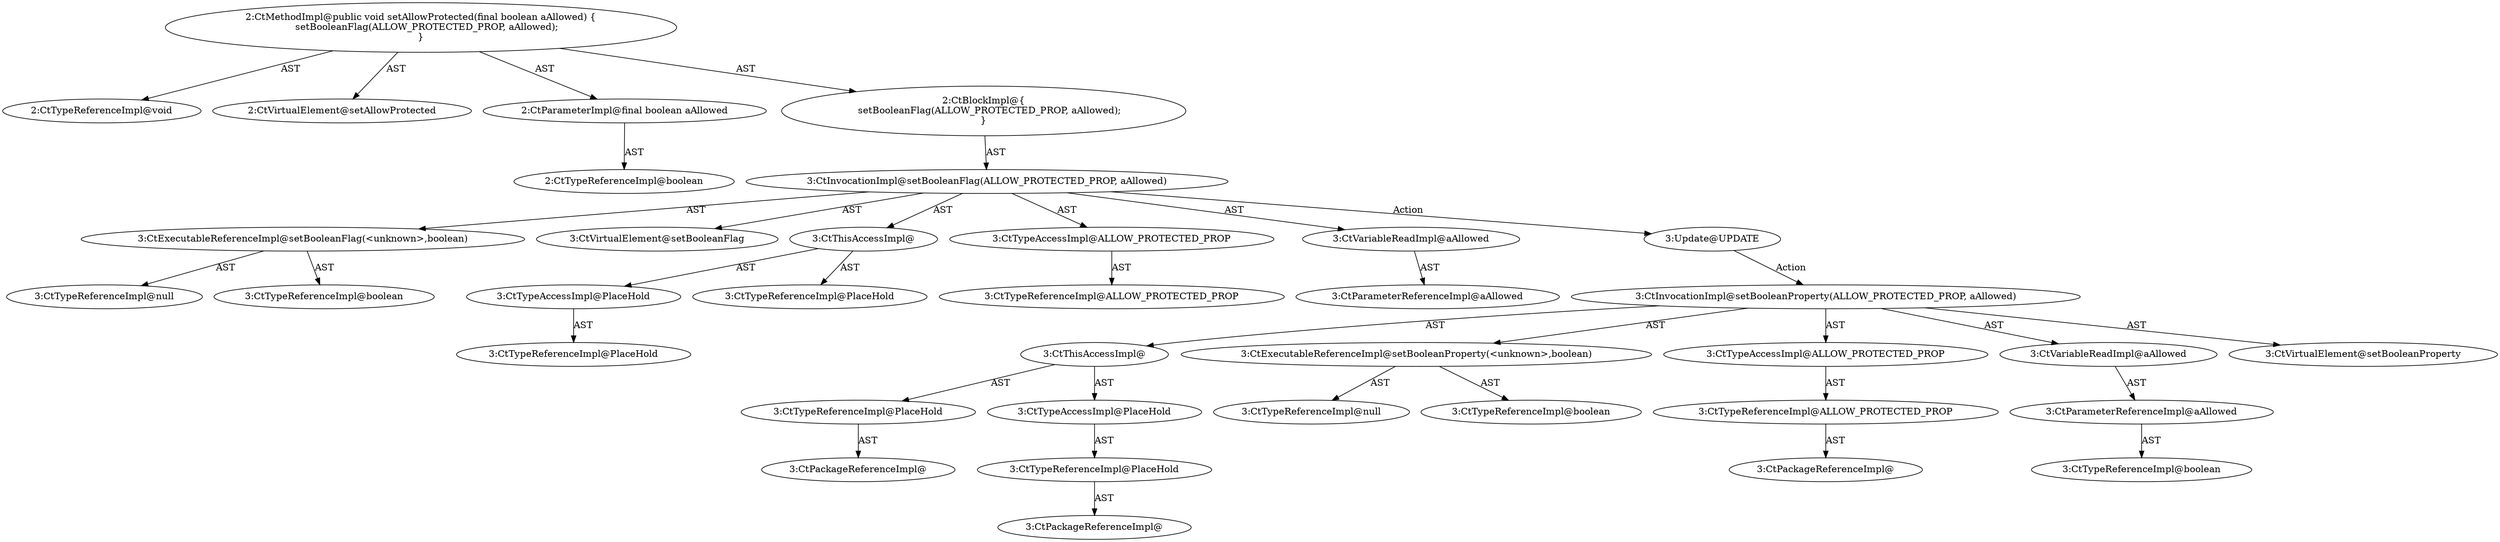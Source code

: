 digraph "setAllowProtected#?,boolean" {
0 [label="2:CtTypeReferenceImpl@void" shape=ellipse]
1 [label="2:CtVirtualElement@setAllowProtected" shape=ellipse]
2 [label="2:CtParameterImpl@final boolean aAllowed" shape=ellipse]
3 [label="2:CtTypeReferenceImpl@boolean" shape=ellipse]
4 [label="3:CtExecutableReferenceImpl@setBooleanFlag(<unknown>,boolean)" shape=ellipse]
5 [label="3:CtTypeReferenceImpl@null" shape=ellipse]
6 [label="3:CtTypeReferenceImpl@boolean" shape=ellipse]
7 [label="3:CtVirtualElement@setBooleanFlag" shape=ellipse]
8 [label="3:CtTypeAccessImpl@PlaceHold" shape=ellipse]
9 [label="3:CtTypeReferenceImpl@PlaceHold" shape=ellipse]
10 [label="3:CtThisAccessImpl@" shape=ellipse]
11 [label="3:CtTypeReferenceImpl@PlaceHold" shape=ellipse]
12 [label="3:CtTypeAccessImpl@ALLOW_PROTECTED_PROP" shape=ellipse]
13 [label="3:CtTypeReferenceImpl@ALLOW_PROTECTED_PROP" shape=ellipse]
14 [label="3:CtVariableReadImpl@aAllowed" shape=ellipse]
15 [label="3:CtParameterReferenceImpl@aAllowed" shape=ellipse]
16 [label="3:CtInvocationImpl@setBooleanFlag(ALLOW_PROTECTED_PROP, aAllowed)" shape=ellipse]
17 [label="2:CtBlockImpl@\{
    setBooleanFlag(ALLOW_PROTECTED_PROP, aAllowed);
\}" shape=ellipse]
18 [label="2:CtMethodImpl@public void setAllowProtected(final boolean aAllowed) \{
    setBooleanFlag(ALLOW_PROTECTED_PROP, aAllowed);
\}" shape=ellipse]
19 [label="3:Update@UPDATE" shape=ellipse]
20 [label="3:CtPackageReferenceImpl@" shape=ellipse]
21 [label="3:CtTypeReferenceImpl@PlaceHold" shape=ellipse]
22 [label="3:CtPackageReferenceImpl@" shape=ellipse]
23 [label="3:CtTypeReferenceImpl@PlaceHold" shape=ellipse]
24 [label="3:CtTypeAccessImpl@PlaceHold" shape=ellipse]
25 [label="3:CtThisAccessImpl@" shape=ellipse]
26 [label="3:CtTypeReferenceImpl@null" shape=ellipse]
27 [label="3:CtTypeReferenceImpl@boolean" shape=ellipse]
28 [label="3:CtExecutableReferenceImpl@setBooleanProperty(<unknown>,boolean)" shape=ellipse]
29 [label="3:CtPackageReferenceImpl@" shape=ellipse]
30 [label="3:CtTypeReferenceImpl@ALLOW_PROTECTED_PROP" shape=ellipse]
31 [label="3:CtTypeAccessImpl@ALLOW_PROTECTED_PROP" shape=ellipse]
32 [label="3:CtTypeReferenceImpl@boolean" shape=ellipse]
33 [label="3:CtParameterReferenceImpl@aAllowed" shape=ellipse]
34 [label="3:CtVariableReadImpl@aAllowed" shape=ellipse]
35 [label="3:CtInvocationImpl@setBooleanProperty(ALLOW_PROTECTED_PROP, aAllowed)" shape=ellipse]
36 [label="3:CtVirtualElement@setBooleanProperty" shape=ellipse]
2 -> 3 [label="AST"];
4 -> 5 [label="AST"];
4 -> 6 [label="AST"];
8 -> 9 [label="AST"];
10 -> 11 [label="AST"];
10 -> 8 [label="AST"];
12 -> 13 [label="AST"];
14 -> 15 [label="AST"];
16 -> 7 [label="AST"];
16 -> 10 [label="AST"];
16 -> 4 [label="AST"];
16 -> 12 [label="AST"];
16 -> 14 [label="AST"];
16 -> 19 [label="Action"];
17 -> 16 [label="AST"];
18 -> 1 [label="AST"];
18 -> 0 [label="AST"];
18 -> 2 [label="AST"];
18 -> 17 [label="AST"];
19 -> 35 [label="Action"];
21 -> 20 [label="AST"];
23 -> 22 [label="AST"];
24 -> 23 [label="AST"];
25 -> 21 [label="AST"];
25 -> 24 [label="AST"];
28 -> 26 [label="AST"];
28 -> 27 [label="AST"];
30 -> 29 [label="AST"];
31 -> 30 [label="AST"];
33 -> 32 [label="AST"];
34 -> 33 [label="AST"];
35 -> 36 [label="AST"];
35 -> 25 [label="AST"];
35 -> 28 [label="AST"];
35 -> 31 [label="AST"];
35 -> 34 [label="AST"];
}